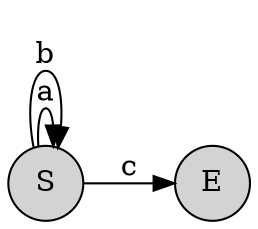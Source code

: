 
digraph {
rankdir=LR;
node [shape = circle; style = filled;];
0->0[label="a"];
0->0[label="b"];
0->1[label="c"];
0 [label="S";]
1 [label="E";]
}

